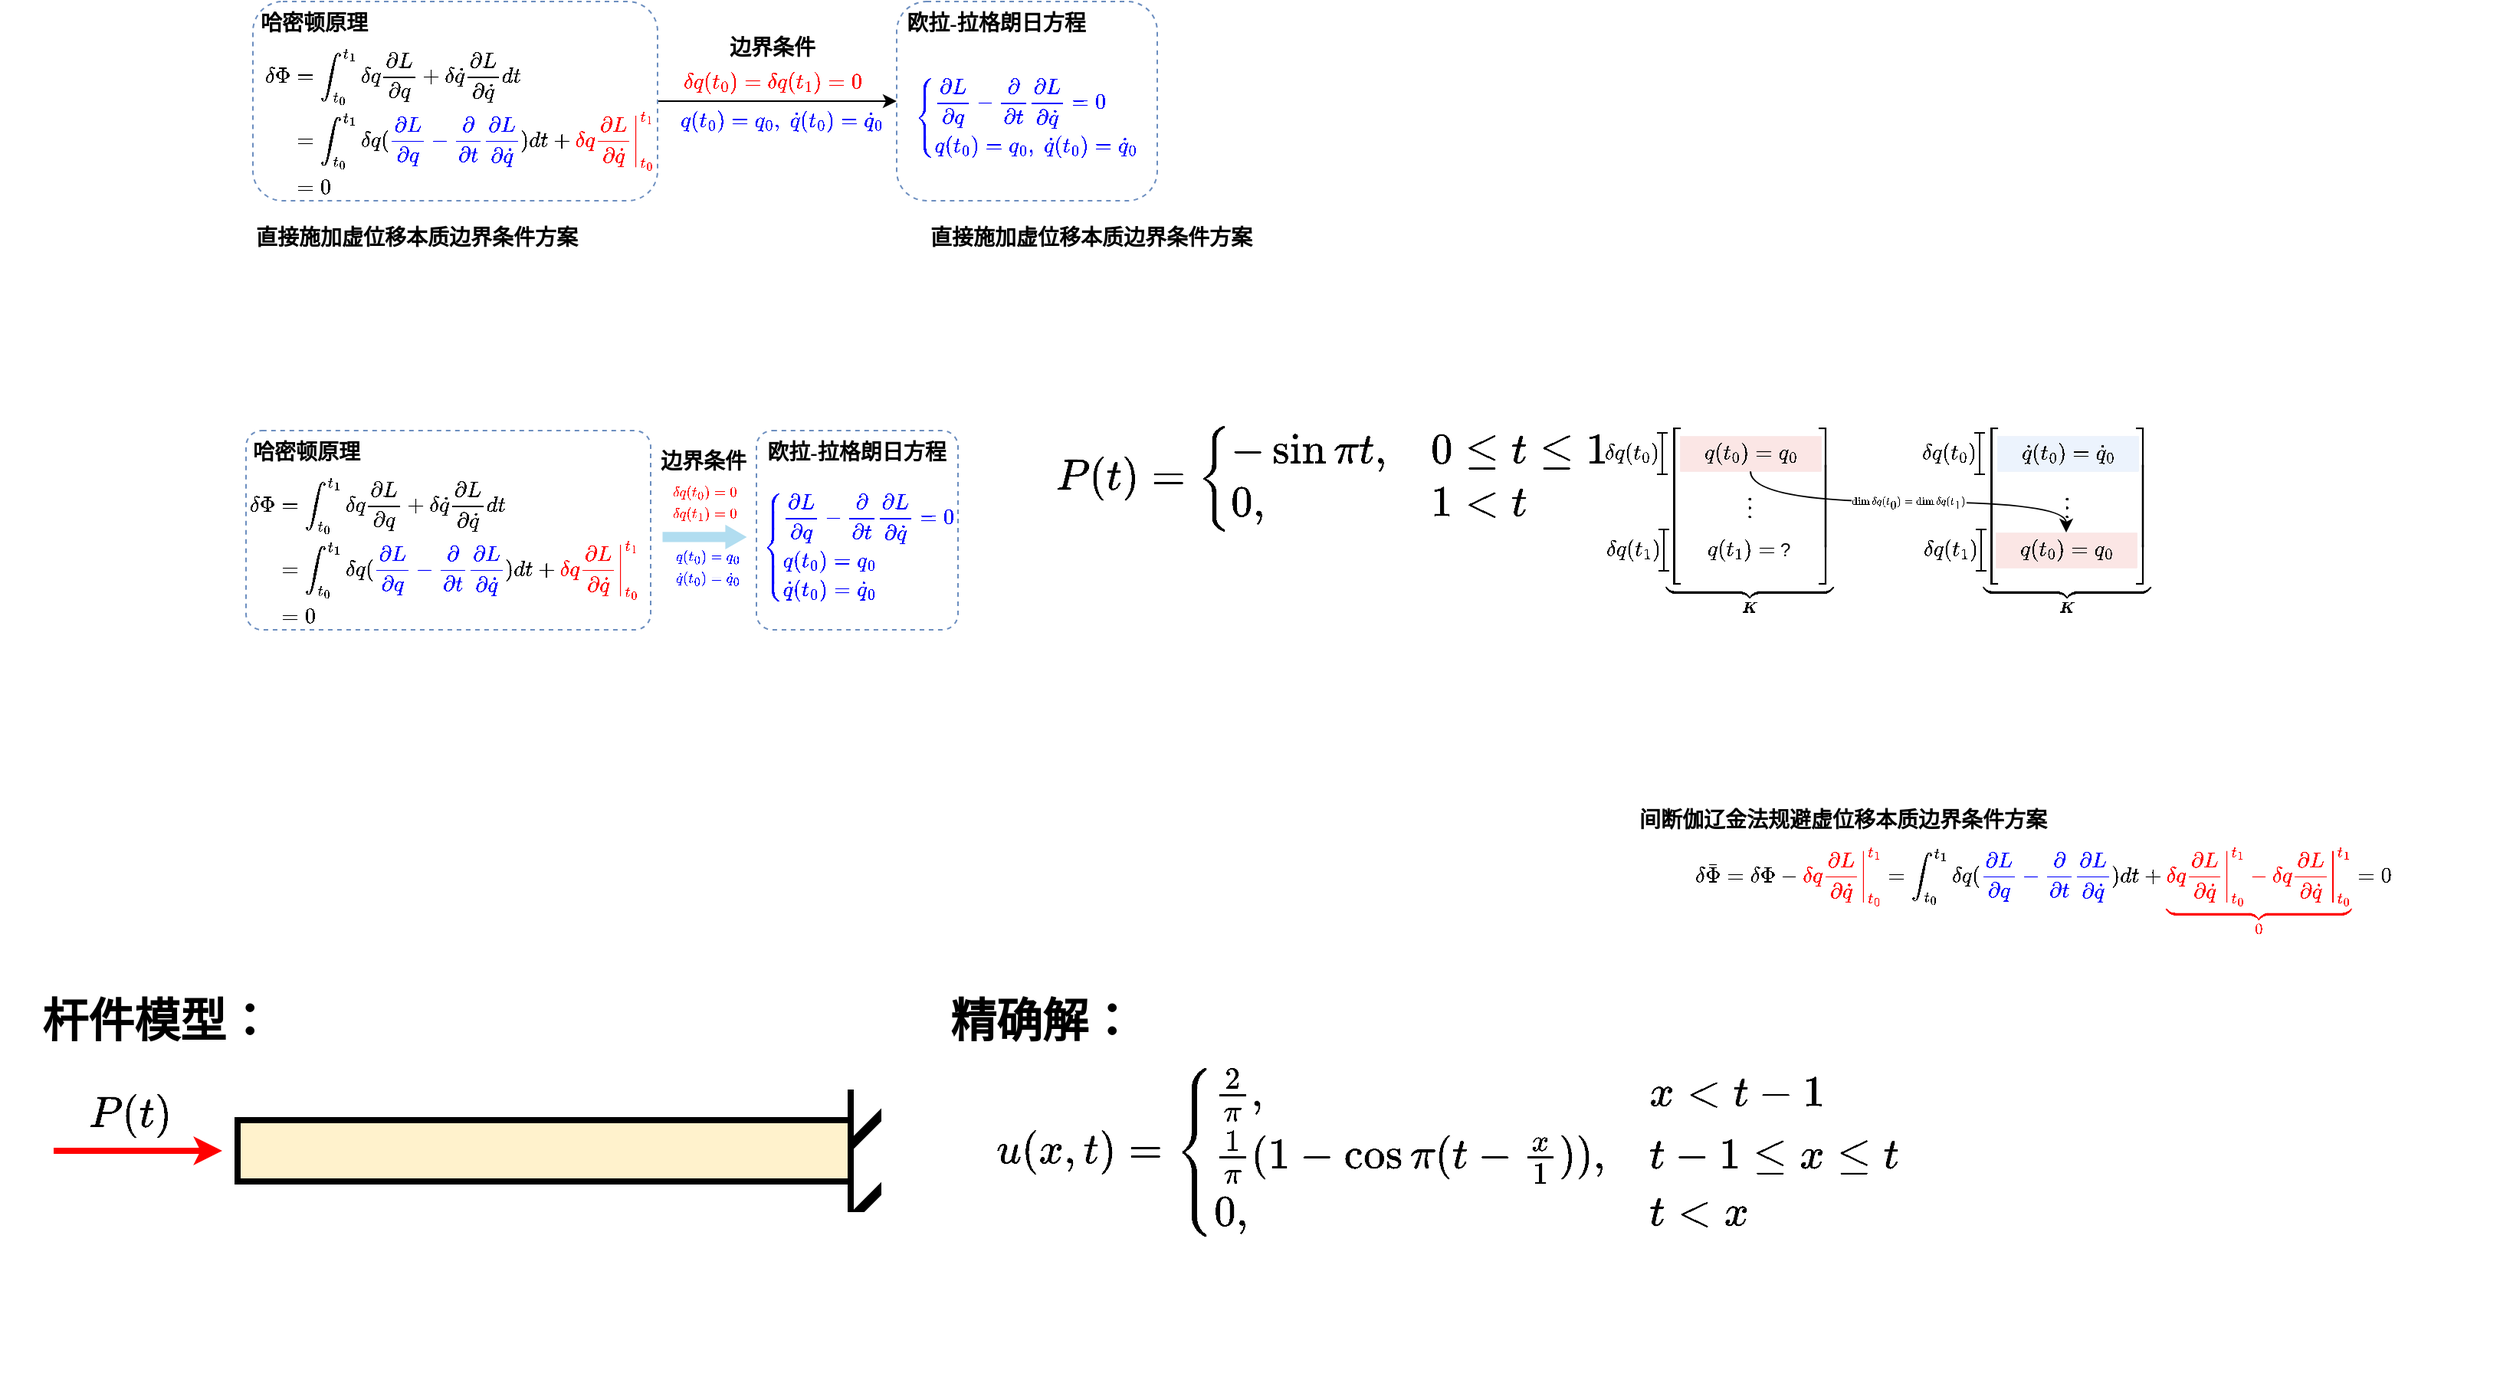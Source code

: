 <mxfile version="26.0.9">
  <diagram name="第 1 页" id="Z5SmqutZH8IfNpj86Ztt">
    <mxGraphModel dx="2074" dy="1248" grid="1" gridSize="10" guides="1" tooltips="1" connect="1" arrows="1" fold="1" page="1" pageScale="1" pageWidth="827" pageHeight="1169" math="1" shadow="0">
      <root>
        <mxCell id="0" />
        <mxCell id="1" parent="0" />
        <mxCell id="NiMjakg9qDZDY1O-CkYL-40" value="" style="rounded=1;html=1;labelBackgroundColor=none;textOpacity=0;dashed=1;fillColor=none;strokeColor=#6c8ebf;" parent="1" vertex="1">
          <mxGeometry x="1340" y="290" width="170" height="130" as="geometry" />
        </mxCell>
        <mxCell id="NiMjakg9qDZDY1O-CkYL-42" style="edgeStyle=orthogonalEdgeStyle;rounded=0;orthogonalLoop=1;jettySize=auto;html=1;exitX=1;exitY=0.5;exitDx=0;exitDy=0;entryX=0;entryY=0.5;entryDx=0;entryDy=0;" parent="1" source="NiMjakg9qDZDY1O-CkYL-39" target="NiMjakg9qDZDY1O-CkYL-40" edge="1">
          <mxGeometry relative="1" as="geometry" />
        </mxCell>
        <mxCell id="NiMjakg9qDZDY1O-CkYL-39" value="" style="rounded=1;html=1;labelBackgroundColor=none;textOpacity=0;fillColor=none;strokeColor=#6c8ebf;dashed=1;" parent="1" vertex="1">
          <mxGeometry x="920" y="290" width="264" height="130" as="geometry" />
        </mxCell>
        <mxCell id="NiMjakg9qDZDY1O-CkYL-1" value="$$\begin{split}\delta \Phi&amp;amp;=\int_{t_0}^{t_1} \delta q \frac{\partial L}{\partial q} + \delta \dot q \frac{\partial L}{\partial \dot q} dt\\ &amp;amp;=\int_{t_0}^{t_1} \delta q({\color{blue}\frac{\partial L}{\partial q} - \frac{\partial}{\partial t}\frac{\partial L}{\partial \dot q}}) dt&amp;nbsp;+ {\color{red}\delta q \left . \frac{\partial L}{\partial \dot&amp;nbsp;q}\right \vert_{t_0}^{t_1}}\\&amp;amp;=0\end{split}$$" style="text;html=1;align=center;verticalAlign=middle;whiteSpace=wrap;rounded=0;" parent="1" vertex="1">
          <mxGeometry x="929.5" y="320" width="250" height="100" as="geometry" />
        </mxCell>
        <mxCell id="NiMjakg9qDZDY1O-CkYL-3" value="哈密顿原理" style="text;html=1;align=center;verticalAlign=middle;whiteSpace=wrap;rounded=0;fontFamily=楷体_GB2312;fontStyle=1;fontSize=14;" parent="1" vertex="1">
          <mxGeometry x="919.5" y="290" width="80" height="30" as="geometry" />
        </mxCell>
        <mxCell id="NiMjakg9qDZDY1O-CkYL-4" value="欧拉-拉格朗日方程" style="text;html=1;align=center;verticalAlign=middle;whiteSpace=wrap;rounded=0;fontFamily=楷体_GB2312;fontStyle=1;fontSize=14;" parent="1" vertex="1">
          <mxGeometry x="1340" y="290" width="130" height="30" as="geometry" />
        </mxCell>
        <mxCell id="NiMjakg9qDZDY1O-CkYL-7" value="&lt;div&gt;&lt;span style=&quot;background-color: transparent; color: light-dark(rgb(0, 0, 0), rgb(255, 255, 255));&quot;&gt;$${\color{red}\delta q(t_0)=\delta q(t_1)=0}$$&lt;/span&gt;&lt;br&gt;&lt;/div&gt;" style="text;html=1;align=center;verticalAlign=middle;whiteSpace=wrap;rounded=0;" parent="1" vertex="1">
          <mxGeometry x="1194" y="330" width="130" height="40" as="geometry" />
        </mxCell>
        <mxCell id="NiMjakg9qDZDY1O-CkYL-8" value="边界条件" style="text;html=1;align=center;verticalAlign=middle;whiteSpace=wrap;rounded=0;fontFamily=楷体_GB2312;fontStyle=1;fontSize=14;" parent="1" vertex="1">
          <mxGeometry x="1229" y="306" width="60" height="30" as="geometry" />
        </mxCell>
        <mxCell id="NiMjakg9qDZDY1O-CkYL-10" value="$$\color{blue}\left \{\begin{split}&amp;amp;\frac{\partial L}{\partial q} - \frac{\partial}{\partial t}\frac{\partial L}{\partial \dot q}=0\\&amp;amp; q(t_0) = q_0,\;\dot q(t_0) = \dot q_0\end{split}\right .$$" style="text;html=1;align=center;verticalAlign=middle;whiteSpace=wrap;rounded=0;" parent="1" vertex="1">
          <mxGeometry x="1350" y="336" width="150" height="60" as="geometry" />
        </mxCell>
        <mxCell id="NiMjakg9qDZDY1O-CkYL-32" value="直接施加虚位移本质边界条件方案" style="text;html=1;align=center;verticalAlign=middle;whiteSpace=wrap;rounded=0;fontFamily=楷体_GB2312;fontStyle=1;fontSize=14;" parent="1" vertex="1">
          <mxGeometry x="920" y="430" width="214" height="30" as="geometry" />
        </mxCell>
        <mxCell id="NiMjakg9qDZDY1O-CkYL-33" value="间断伽辽金法规避虚位移本质边界条件方案" style="text;html=1;align=center;verticalAlign=middle;whiteSpace=wrap;rounded=0;fontFamily=楷体_GB2312;fontStyle=1;fontSize=14;" parent="1" vertex="1">
          <mxGeometry x="1822" y="810" width="271" height="30" as="geometry" />
        </mxCell>
        <mxCell id="NiMjakg9qDZDY1O-CkYL-35" value="$$\delta \bar \Phi=\delta \Phi - {\color{red}\delta q \left . \frac{\partial L}{\partial \dot&amp;nbsp;q}\right \vert_{t_0}^{t_1}} =\int_{t_0}^{t_1} \delta q({\color{blue}\frac{\partial L}{\partial q} - \frac{\partial}{\partial t}\frac{\partial L}{\partial \dot q}}) dt + {\color{red}\underbrace{\delta q \left . \frac{\partial L}{\partial \dot&amp;nbsp;q}\right \vert_{t_0}^{t_1}-\delta q \left . \frac{\partial L}{\partial \dot&amp;nbsp;q}\right \vert_{t_0}^{t_1}}_0} =0$$" style="text;html=1;align=center;verticalAlign=middle;whiteSpace=wrap;rounded=0;" parent="1" vertex="1">
          <mxGeometry x="1863" y="840" width="450" height="62" as="geometry" />
        </mxCell>
        <mxCell id="NiMjakg9qDZDY1O-CkYL-38" value="&lt;div&gt;&lt;span style=&quot;background-color: transparent; color: light-dark(rgb(0, 0, 0), rgb(255, 255, 255));&quot;&gt;$$ {\color{blue}q(t_0) = q_0,\;\dot q(t_0) = \dot q_0}$$&lt;/span&gt;&lt;br&gt;&lt;/div&gt;" style="text;html=1;align=center;verticalAlign=middle;whiteSpace=wrap;rounded=0;" parent="1" vertex="1">
          <mxGeometry x="1200" y="350" width="130" height="50" as="geometry" />
        </mxCell>
        <mxCell id="NiMjakg9qDZDY1O-CkYL-46" style="edgeStyle=orthogonalEdgeStyle;rounded=0;orthogonalLoop=1;jettySize=auto;html=1;exitX=0.5;exitY=1;exitDx=0;exitDy=0;entryX=0.5;entryY=0;entryDx=0;entryDy=0;curved=1;" parent="1" source="NiMjakg9qDZDY1O-CkYL-34" target="NiMjakg9qDZDY1O-CkYL-13" edge="1">
          <mxGeometry relative="1" as="geometry" />
        </mxCell>
        <mxCell id="NiMjakg9qDZDY1O-CkYL-58" value="&lt;font style=&quot;font-size: 6px;&quot;&gt;$$\dim \delta q(t_{0})=\dim \delta q(t_1)$$&lt;/font&gt;" style="edgeLabel;html=1;align=center;verticalAlign=middle;resizable=0;points=[];" parent="NiMjakg9qDZDY1O-CkYL-46" vertex="1" connectable="0">
          <mxGeometry x="0.001" relative="1" as="geometry">
            <mxPoint as="offset" />
          </mxGeometry>
        </mxCell>
        <mxCell id="NiMjakg9qDZDY1O-CkYL-47" value="直接施加虚位移本质边界条件方案" style="text;html=1;align=center;verticalAlign=middle;whiteSpace=wrap;rounded=0;fontFamily=楷体_GB2312;fontStyle=1;fontSize=14;" parent="1" vertex="1">
          <mxGeometry x="1360" y="430" width="214" height="30" as="geometry" />
        </mxCell>
        <mxCell id="NiMjakg9qDZDY1O-CkYL-59" value="$$\begin{split}\delta \Phi&amp;amp;=\int_{t_0}^{t_1} \delta q \frac{\partial L}{\partial q} + \delta \dot q \frac{\partial L}{\partial \dot q} dt\\ &amp;amp;=\int_{t_0}^{t_1} \delta q({\color{blue}\frac{\partial L}{\partial q} - \frac{\partial}{\partial t}\frac{\partial L}{\partial \dot q}}) dt&amp;nbsp;+ {\color{red}\delta q \left . \frac{\partial L}{\partial \dot&amp;nbsp;q}\right \vert_{t_0}^{t_1}}\\&amp;amp;=0\end{split}$$" style="text;html=1;align=center;verticalAlign=middle;whiteSpace=wrap;rounded=0;" parent="1" vertex="1">
          <mxGeometry x="919.5" y="600" width="250" height="100" as="geometry" />
        </mxCell>
        <mxCell id="NiMjakg9qDZDY1O-CkYL-60" value="&lt;div&gt;&lt;span style=&quot;background-color: transparent; color: light-dark(rgb(0, 0, 0), rgb(255, 255, 255));&quot;&gt;$${\color{red}\delta q(t_1)=0}$$&lt;/span&gt;&lt;br&gt;&lt;/div&gt;" style="text;html=1;align=center;verticalAlign=middle;whiteSpace=wrap;rounded=0;fontSize=8;" parent="1" vertex="1">
          <mxGeometry x="1189.5" y="616" width="49" height="26" as="geometry" />
        </mxCell>
        <mxCell id="NiMjakg9qDZDY1O-CkYL-61" value="&lt;div&gt;&lt;span style=&quot;background-color: transparent; color: light-dark(rgb(0, 0, 0), rgb(255, 255, 255));&quot;&gt;$$ {\color{blue}\dot q(t_0) = \dot q_0}$$&lt;/span&gt;&lt;br&gt;&lt;/div&gt;" style="text;html=1;align=center;verticalAlign=middle;whiteSpace=wrap;rounded=0;fontSize=8;" parent="1" vertex="1">
          <mxGeometry x="1189.5" y="656" width="54.25" height="30" as="geometry" />
        </mxCell>
        <mxCell id="NiMjakg9qDZDY1O-CkYL-62" value="" style="rounded=1;html=1;labelBackgroundColor=none;textOpacity=0;fillColor=none;strokeColor=#6c8ebf;dashed=1;arcSize=8;" parent="1" vertex="1">
          <mxGeometry x="915.5" y="570" width="264" height="130" as="geometry" />
        </mxCell>
        <mxCell id="NiMjakg9qDZDY1O-CkYL-63" value="哈密顿原理" style="text;html=1;align=center;verticalAlign=middle;whiteSpace=wrap;rounded=0;fontFamily=楷体_GB2312;fontStyle=1;fontSize=14;" parent="1" vertex="1">
          <mxGeometry x="915" y="570" width="80" height="30" as="geometry" />
        </mxCell>
        <mxCell id="NiMjakg9qDZDY1O-CkYL-67" value="" style="shape=flexArrow;endArrow=classic;html=1;rounded=0;endWidth=8.519;endSize=4.35;fillColor=#b1ddf0;strokeColor=none;width=6.667;" parent="1" edge="1">
          <mxGeometry width="50" height="50" relative="1" as="geometry">
            <mxPoint x="1186.75" y="639.44" as="sourcePoint" />
            <mxPoint x="1242.75" y="639.44" as="targetPoint" />
            <Array as="points">
              <mxPoint x="1222.75" y="639.44" />
            </Array>
          </mxGeometry>
        </mxCell>
        <mxCell id="NiMjakg9qDZDY1O-CkYL-69" value="" style="rounded=1;html=1;labelBackgroundColor=none;textOpacity=0;dashed=1;fillColor=none;strokeColor=#6c8ebf;arcSize=8;" parent="1" vertex="1">
          <mxGeometry x="1248.5" y="570" width="131.5" height="130" as="geometry" />
        </mxCell>
        <mxCell id="NiMjakg9qDZDY1O-CkYL-70" value="欧拉-拉格朗日方程" style="text;html=1;align=center;verticalAlign=middle;whiteSpace=wrap;rounded=0;fontFamily=楷体_GB2312;fontStyle=1;fontSize=14;" parent="1" vertex="1">
          <mxGeometry x="1248.5" y="570" width="130" height="30" as="geometry" />
        </mxCell>
        <mxCell id="NiMjakg9qDZDY1O-CkYL-71" value="$$\color{blue}\left \{\begin{split}&amp;amp;\frac{\partial L}{\partial q} - \frac{\partial}{\partial t}\frac{\partial L}{\partial \dot q}=0\\&amp;amp; q(t_0) = q_0\\&amp;amp;\dot q(t_0) = \dot q_0\end{split}\right .$$" style="text;html=1;align=center;verticalAlign=middle;whiteSpace=wrap;rounded=0;" parent="1" vertex="1">
          <mxGeometry x="1250" y="616" width="130" height="60" as="geometry" />
        </mxCell>
        <mxCell id="NiMjakg9qDZDY1O-CkYL-72" value="边界条件" style="text;html=1;align=center;verticalAlign=middle;whiteSpace=wrap;rounded=0;fontFamily=楷体_GB2312;fontStyle=1;fontSize=14;" parent="1" vertex="1">
          <mxGeometry x="1184" y="576" width="60" height="30" as="geometry" />
        </mxCell>
        <mxCell id="NiMjakg9qDZDY1O-CkYL-73" value="&lt;div&gt;&lt;span style=&quot;background-color: transparent; color: light-dark(rgb(0, 0, 0), rgb(255, 255, 255));&quot;&gt;$$ {\color{blue}q(t_0) = q_0}$$&lt;/span&gt;&lt;br&gt;&lt;/div&gt;" style="text;html=1;align=center;verticalAlign=middle;whiteSpace=wrap;rounded=0;fontSize=8;" parent="1" vertex="1">
          <mxGeometry x="1189.5" y="642" width="54.25" height="30" as="geometry" />
        </mxCell>
        <mxCell id="NiMjakg9qDZDY1O-CkYL-74" value="&lt;div&gt;&lt;span style=&quot;background-color: transparent; color: light-dark(rgb(0, 0, 0), rgb(255, 255, 255));&quot;&gt;$${\color{red}\delta q(t_0)=0}$$&lt;/span&gt;&lt;br&gt;&lt;/div&gt;" style="text;html=1;align=center;verticalAlign=middle;whiteSpace=wrap;rounded=0;fontSize=8;" parent="1" vertex="1">
          <mxGeometry x="1179.5" y="600" width="69" height="30" as="geometry" />
        </mxCell>
        <mxCell id="NiMjakg9qDZDY1O-CkYL-11" value="$$\underbrace{\begin{bmatrix}\\&amp;amp;&amp;amp;&amp;amp;&amp;amp;&amp;amp;&amp;amp;\\&amp;amp;&amp;amp;&amp;amp;\vdots&amp;amp;&amp;amp;&amp;amp;\\&amp;amp;&amp;amp;&amp;amp;&amp;amp;&amp;amp;&amp;amp;\\&amp;amp;&amp;amp;&amp;amp;&amp;amp;&amp;amp;&amp;amp;\end{bmatrix}}_{\boldsymbol K}$$" style="text;html=1;align=center;verticalAlign=middle;whiteSpace=wrap;rounded=0;" parent="1" vertex="1">
          <mxGeometry x="1832" y="565.5" width="130" height="127" as="geometry" />
        </mxCell>
        <mxCell id="NiMjakg9qDZDY1O-CkYL-20" value="" style="group" parent="1" vertex="1" connectable="0">
          <mxGeometry x="1791" y="633" width="60" height="30" as="geometry" />
        </mxCell>
        <mxCell id="NiMjakg9qDZDY1O-CkYL-18" value="$$\delta q(t_1)$$" style="text;html=1;align=center;verticalAlign=middle;whiteSpace=wrap;rounded=0;" parent="NiMjakg9qDZDY1O-CkYL-20" vertex="1">
          <mxGeometry width="60" height="30" as="geometry" />
        </mxCell>
        <mxCell id="NiMjakg9qDZDY1O-CkYL-19" value="" style="shape=crossbar;whiteSpace=wrap;html=1;rounded=1;direction=south;" parent="NiMjakg9qDZDY1O-CkYL-20" vertex="1">
          <mxGeometry x="46" y="1.5" width="7" height="27" as="geometry" />
        </mxCell>
        <mxCell id="NiMjakg9qDZDY1O-CkYL-21" value="" style="group" parent="1" vertex="1" connectable="0">
          <mxGeometry x="1790" y="570" width="60" height="30" as="geometry" />
        </mxCell>
        <mxCell id="NiMjakg9qDZDY1O-CkYL-16" value="" style="shape=crossbar;whiteSpace=wrap;html=1;rounded=1;direction=south;" parent="NiMjakg9qDZDY1O-CkYL-21" vertex="1">
          <mxGeometry x="46" y="1.5" width="7" height="27" as="geometry" />
        </mxCell>
        <mxCell id="NiMjakg9qDZDY1O-CkYL-17" value="$$\delta q(t_0)$$" style="text;html=1;align=center;verticalAlign=middle;whiteSpace=wrap;rounded=0;" parent="NiMjakg9qDZDY1O-CkYL-21" vertex="1">
          <mxGeometry width="60" height="30" as="geometry" />
        </mxCell>
        <mxCell id="NiMjakg9qDZDY1O-CkYL-34" value="$$q(t_0)=q_0$$" style="rounded=0;whiteSpace=wrap;html=1;fillColor=#f8cecc;strokeColor=#b85450;strokeWidth=0;opacity=50;" parent="1" vertex="1">
          <mxGeometry x="1851" y="573.5" width="92" height="23" as="geometry" />
        </mxCell>
        <mxCell id="NiMjakg9qDZDY1O-CkYL-43" value="\(q(t_1)=\) ?" style="text;html=1;align=center;verticalAlign=middle;whiteSpace=wrap;rounded=0;" parent="1" vertex="1">
          <mxGeometry x="1854" y="633" width="84" height="30" as="geometry" />
        </mxCell>
        <mxCell id="NiMjakg9qDZDY1O-CkYL-26" value="" style="group" parent="1" vertex="1" connectable="0">
          <mxGeometry x="1998" y="633" width="60" height="30" as="geometry" />
        </mxCell>
        <mxCell id="NiMjakg9qDZDY1O-CkYL-27" value="$$\delta q(t_1)$$" style="text;html=1;align=center;verticalAlign=middle;whiteSpace=wrap;rounded=0;" parent="NiMjakg9qDZDY1O-CkYL-26" vertex="1">
          <mxGeometry width="60" height="30" as="geometry" />
        </mxCell>
        <mxCell id="NiMjakg9qDZDY1O-CkYL-28" value="" style="shape=crossbar;whiteSpace=wrap;html=1;rounded=1;direction=south;" parent="NiMjakg9qDZDY1O-CkYL-26" vertex="1">
          <mxGeometry x="46" y="1.5" width="7" height="27" as="geometry" />
        </mxCell>
        <mxCell id="NiMjakg9qDZDY1O-CkYL-29" value="" style="group" parent="1" vertex="1" connectable="0">
          <mxGeometry x="1997" y="570" width="60" height="30" as="geometry" />
        </mxCell>
        <mxCell id="NiMjakg9qDZDY1O-CkYL-30" value="" style="shape=crossbar;whiteSpace=wrap;html=1;rounded=1;direction=south;" parent="NiMjakg9qDZDY1O-CkYL-29" vertex="1">
          <mxGeometry x="46" y="1.5" width="7" height="27" as="geometry" />
        </mxCell>
        <mxCell id="NiMjakg9qDZDY1O-CkYL-31" value="$$\delta q(t_0)$$" style="text;html=1;align=center;verticalAlign=middle;whiteSpace=wrap;rounded=0;" parent="NiMjakg9qDZDY1O-CkYL-29" vertex="1">
          <mxGeometry width="60" height="30" as="geometry" />
        </mxCell>
        <mxCell id="NiMjakg9qDZDY1O-CkYL-13" value="&lt;meta charset=&quot;utf-8&quot;&gt;&lt;span style=&quot;color: rgb(0, 0, 0); font-family: Helvetica; font-size: 12px; font-style: normal; font-variant-ligatures: normal; font-variant-caps: normal; font-weight: 400; letter-spacing: normal; orphans: 2; text-align: center; text-indent: 0px; text-transform: none; widows: 2; word-spacing: 0px; -webkit-text-stroke-width: 0px; white-space: normal; background-color: rgb(251, 251, 251); text-decoration-thickness: initial; text-decoration-style: initial; text-decoration-color: initial; display: inline !important; float: none;&quot;&gt;$$q(t_0)=q_0$$&lt;/span&gt;" style="rounded=0;whiteSpace=wrap;html=1;fillColor=#f8cecc;strokeColor=#b85450;strokeWidth=0;opacity=50;" parent="1" vertex="1">
          <mxGeometry x="2057" y="636.5" width="92" height="23" as="geometry" />
        </mxCell>
        <mxCell id="NiMjakg9qDZDY1O-CkYL-9" value="$$\dot q(t_0)=\dot q_0$$" style="rounded=0;whiteSpace=wrap;html=1;fillColor=#dae8fc;strokeColor=#6c8ebf;strokeWidth=0;opacity=50;" parent="1" vertex="1">
          <mxGeometry x="2058" y="573.5" width="92" height="23" as="geometry" />
        </mxCell>
        <mxCell id="NiMjakg9qDZDY1O-CkYL-75" value="$$\underbrace{\begin{bmatrix}\\&amp;amp;&amp;amp;&amp;amp;&amp;amp;&amp;amp;&amp;amp;\\&amp;amp;&amp;amp;&amp;amp;\vdots&amp;amp;&amp;amp;&amp;amp;\\&amp;amp;&amp;amp;&amp;amp;&amp;amp;&amp;amp;&amp;amp;\\&amp;amp;&amp;amp;&amp;amp;&amp;amp;&amp;amp;&amp;amp;\end{bmatrix}}_{\boldsymbol K}$$" style="text;html=1;align=center;verticalAlign=middle;whiteSpace=wrap;rounded=0;" parent="1" vertex="1">
          <mxGeometry x="2039" y="565.5" width="130" height="127" as="geometry" />
        </mxCell>
        <mxCell id="pV-4ia8MaLoSHSoNCAMv-1" value="" style="rounded=0;whiteSpace=wrap;html=1;fillColor=#fff2cc;strokeColor=#000000;strokeWidth=4;" parent="1" vertex="1">
          <mxGeometry x="910" y="1020" width="400" height="40" as="geometry" />
        </mxCell>
        <mxCell id="pV-4ia8MaLoSHSoNCAMv-2" value="" style="rounded=0;whiteSpace=wrap;html=1;fillColor=#000000;fillStyle=hatch;strokeColor=none;arcSize=20;strokeWidth=4;" parent="1" vertex="1">
          <mxGeometry x="1310" y="1000" width="20" height="80" as="geometry" />
        </mxCell>
        <mxCell id="pV-4ia8MaLoSHSoNCAMv-3" value="" style="endArrow=none;html=1;rounded=0;entryX=0;entryY=0;entryDx=0;entryDy=0;exitX=0;exitY=1;exitDx=0;exitDy=0;strokeWidth=4;" parent="1" source="pV-4ia8MaLoSHSoNCAMv-2" target="pV-4ia8MaLoSHSoNCAMv-2" edge="1">
          <mxGeometry width="50" height="50" relative="1" as="geometry">
            <mxPoint x="1420" y="660" as="sourcePoint" />
            <mxPoint x="1470" y="610" as="targetPoint" />
          </mxGeometry>
        </mxCell>
        <mxCell id="pV-4ia8MaLoSHSoNCAMv-4" value="" style="endArrow=classic;html=1;rounded=0;strokeWidth=4;strokeColor=#FF0000;" parent="1" edge="1">
          <mxGeometry width="50" height="50" relative="1" as="geometry">
            <mxPoint x="790" y="1040" as="sourcePoint" />
            <mxPoint x="900" y="1040" as="targetPoint" />
          </mxGeometry>
        </mxCell>
        <mxCell id="pV-4ia8MaLoSHSoNCAMv-5" value="$$P(t)$$" style="text;html=1;align=center;verticalAlign=middle;whiteSpace=wrap;rounded=0;fontSize=24;" parent="1" vertex="1">
          <mxGeometry x="810" y="1002" width="60" height="30" as="geometry" />
        </mxCell>
        <mxCell id="pV-4ia8MaLoSHSoNCAMv-6" value="$$P(t) = \begin{cases}-\sin \pi t, &amp;amp; 0 \le t \le 1 \\ 0, &amp;amp; 1&amp;lt;t \end{cases}$$" style="text;html=1;align=center;verticalAlign=middle;whiteSpace=wrap;rounded=0;fontSize=24;" parent="1" vertex="1">
          <mxGeometry x="1594" y="586" width="60" height="30" as="geometry" />
        </mxCell>
        <mxCell id="pV-4ia8MaLoSHSoNCAMv-7" value="$$u(x,t) = \begin{cases} \frac{2}{\pi}, &amp;amp; x &amp;lt;&amp;nbsp; t-1 \\ \frac{1}{\pi} (1-\cos \pi (t- \frac{x}{1})), &amp;amp; t-1 \le x \le t \\ 0, &amp;amp;&amp;nbsp; t &amp;lt; x \end{cases}$$" style="text;html=1;align=center;verticalAlign=middle;whiteSpace=wrap;rounded=0;fontSize=24;" parent="1" vertex="1">
          <mxGeometry x="1670" y="1025" width="60" height="30" as="geometry" />
        </mxCell>
        <mxCell id="pV-4ia8MaLoSHSoNCAMv-8" value="精确解：" style="text;html=1;align=center;verticalAlign=middle;whiteSpace=wrap;rounded=0;fontFamily=楷体_GB2312;fontSize=30;fontStyle=1" parent="1" vertex="1">
          <mxGeometry x="1360" y="940" width="150" height="30" as="geometry" />
        </mxCell>
        <mxCell id="pV-4ia8MaLoSHSoNCAMv-9" value="杆件模型：" style="text;html=1;align=center;verticalAlign=middle;whiteSpace=wrap;rounded=0;fontFamily=楷体_GB2312;fontSize=30;fontStyle=1" parent="1" vertex="1">
          <mxGeometry x="755" y="940" width="205" height="30" as="geometry" />
        </mxCell>
      </root>
    </mxGraphModel>
  </diagram>
</mxfile>
